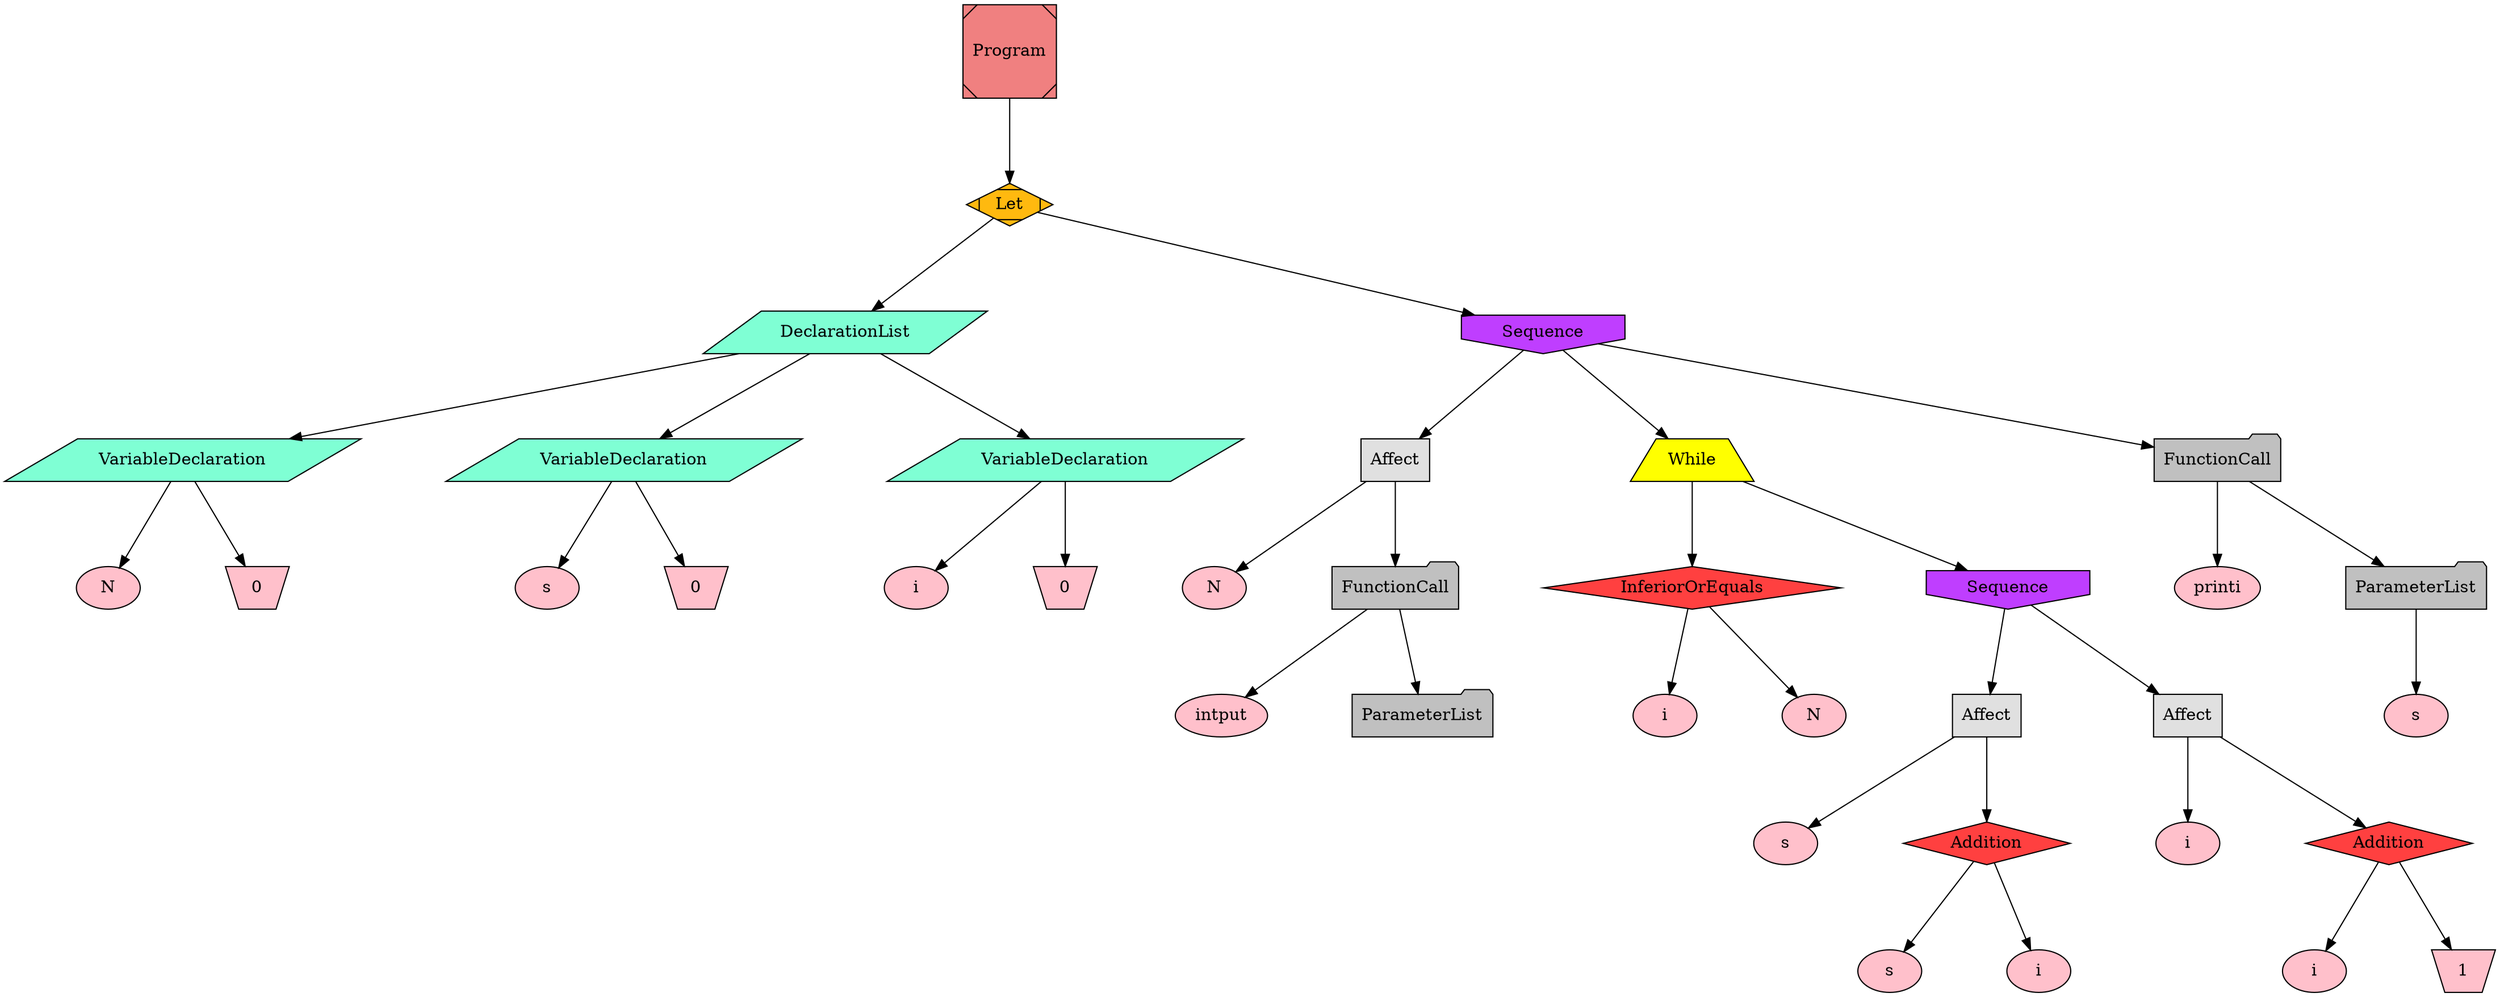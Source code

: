 digraph "ast"{

	nodesep=1;
	ranksep=1;
node [style=filled]
	N1 [label="Let", shape="Mdiamond", fillcolor="darkgoldenrod1"];
	N2 [label="DeclarationList", shape="parallelogram", fillcolor="aquamarine"];
	N3 [label="VariableDeclaration", shape="parallelogram", fillcolor="aquamarine"];
	N4 [label="N", shape="ellipse", fillcolor="pink"];
	N5 [label="0", shape="invtrapezium", fillcolor="pink"];
	N6 [label="VariableDeclaration", shape="parallelogram", fillcolor="aquamarine"];
	N7 [label="s", shape="ellipse", fillcolor="pink"];
	N8 [label="0", shape="invtrapezium", fillcolor="pink"];
	N9 [label="VariableDeclaration", shape="parallelogram", fillcolor="aquamarine"];
	N10 [label="i", shape="ellipse", fillcolor="pink"];
	N11 [label="0", shape="invtrapezium", fillcolor="pink"];
	N12 [label="Sequence", shape="invhouse", fillcolor="darkorchid1"];
	N13 [label="Affect", shape="rectangle", fillcolor="gray88"];
	N14 [label="N", shape="ellipse", fillcolor="pink"];
	N15 [label="FunctionCall", shape="folder", fillcolor="grey"];
	N16 [label="intput", shape="ellipse", fillcolor="pink"];
	N17 [label="ParameterList", shape="folder", fillcolor="grey"];
	N18 [label="While", shape="trapezium", fillcolor="yellow"];
	N19 [label="InferiorOrEquals", shape="diamond", fillcolor="brown1"];
	N20 [label="i", shape="ellipse", fillcolor="pink"];
	N21 [label="N", shape="ellipse", fillcolor="pink"];
	N22 [label="Sequence", shape="invhouse", fillcolor="darkorchid1"];
	N23 [label="Affect", shape="rectangle", fillcolor="gray88"];
	N24 [label="s", shape="ellipse", fillcolor="pink"];
	N25 [label="Addition", shape="diamond", fillcolor="brown1"];
	N26 [label="s", shape="ellipse", fillcolor="pink"];
	N27 [label="i", shape="ellipse", fillcolor="pink"];
	N28 [label="Affect", shape="rectangle", fillcolor="gray88"];
	N29 [label="i", shape="ellipse", fillcolor="pink"];
	N30 [label="Addition", shape="diamond", fillcolor="brown1"];
	N31 [label="i", shape="ellipse", fillcolor="pink"];
	N32 [label="1", shape="invtrapezium", fillcolor="pink"];
	N33 [label="FunctionCall", shape="folder", fillcolor="grey"];
	N34 [label="printi", shape="ellipse", fillcolor="pink"];
	N35 [label="ParameterList", shape="folder", fillcolor="grey"];
	N36 [label="s", shape="ellipse", fillcolor="pink"];
	N0 [label="Program", shape="Msquare", fillcolor="lightcoral"];

	N3 -> N4; 
	N3 -> N5; 
	N2 -> N3; 
	N6 -> N7; 
	N6 -> N8; 
	N2 -> N6; 
	N9 -> N10; 
	N9 -> N11; 
	N2 -> N9; 
	N1 -> N2; 
	N13 -> N14; 
	N15 -> N16; 
	N15 -> N17; 
	N13 -> N15; 
	N12 -> N13; 
	N19 -> N20; 
	N19 -> N21; 
	N18 -> N19; 
	N23 -> N24; 
	N25 -> N26; 
	N25 -> N27; 
	N23 -> N25; 
	N22 -> N23; 
	N28 -> N29; 
	N30 -> N31; 
	N30 -> N32; 
	N28 -> N30; 
	N22 -> N28; 
	N18 -> N22; 
	N12 -> N18; 
	N33 -> N34; 
	N35 -> N36; 
	N33 -> N35; 
	N12 -> N33; 
	N1 -> N12; 
	N0 -> N1; 

}